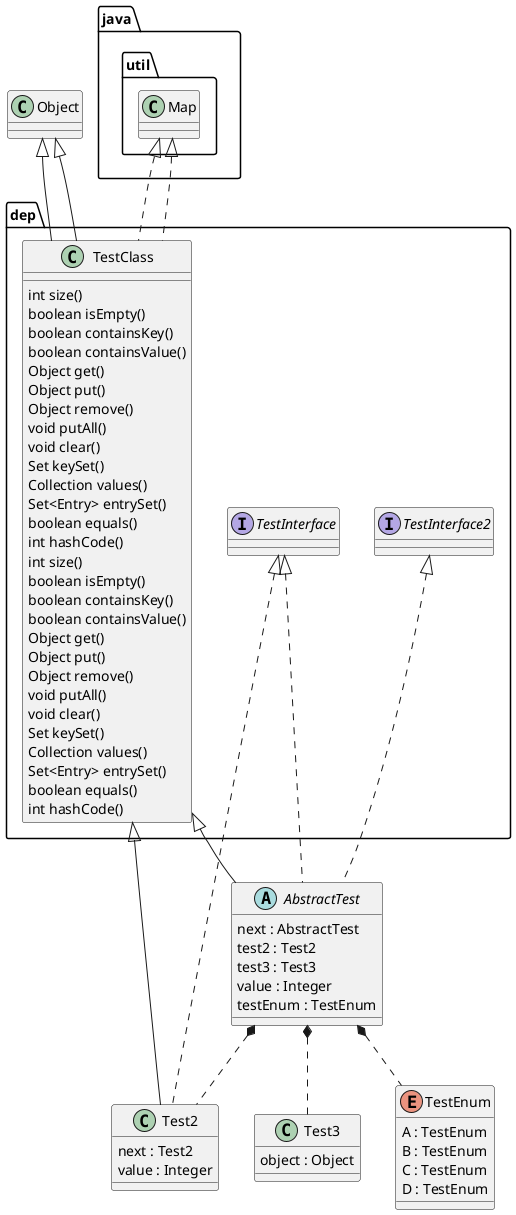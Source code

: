 @startuml

' =========== AbstractTest =========== 
abstract class AbstractTest{ 
    next : AbstractTest
    test2 : Test2
    test3 : Test3
    value : Integer
    testEnum : TestEnum
} 
dep.TestClass<|-- AbstractTest
dep.TestInterface<|.. AbstractTest
dep.TestInterface2<|.. AbstractTest
AbstractTest*.. Test2
AbstractTest*.. Test3
AbstractTest*.. TestEnum


' =========== dep.TestInterface =========== 
interface dep.TestInterface{ 
} 


' =========== dep.TestInterface2 =========== 
interface dep.TestInterface2{ 
} 


' =========== dep.TestClass =========== 
class dep.TestClass{ 
    int size()
    boolean isEmpty()
    boolean containsKey()
    boolean containsValue()
    Object get()
    Object put()
    Object remove()
    void putAll()
    void clear()
    Set keySet()
    Collection values()
    Set<Entry> entrySet()
    boolean equals()
    int hashCode()
} 
Object<|-- dep.TestClass
java.util.Map<|.. dep.TestClass


' =========== Test2 =========== 
class Test2{ 
    next : Test2
    value : Integer
} 
dep.TestClass<|-- Test2
dep.TestInterface<|.. Test2


' =========== Test3 =========== 
class Test3{ 
    object : Object
} 


' =========== TestEnum =========== 
enum TestEnum{ 
    A : TestEnum
    B : TestEnum
    C : TestEnum
    D : TestEnum
} 


' =========== dep.TestInterface =========== 
interface dep.TestInterface{ 
} 


' =========== dep.TestClass =========== 
class dep.TestClass{ 
    int size()
    boolean isEmpty()
    boolean containsKey()
    boolean containsValue()
    Object get()
    Object put()
    Object remove()
    void putAll()
    void clear()
    Set keySet()
    Collection values()
    Set<Entry> entrySet()
    boolean equals()
    int hashCode()
} 
Object<|-- dep.TestClass
java.util.Map<|.. dep.TestClass

@enduml
